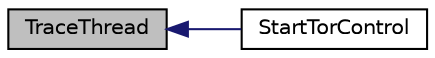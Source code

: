 digraph "TraceThread"
{
  edge [fontname="Helvetica",fontsize="10",labelfontname="Helvetica",labelfontsize="10"];
  node [fontname="Helvetica",fontsize="10",shape=record];
  rankdir="LR";
  Node1306 [label="TraceThread",height=0.2,width=0.4,color="black", fillcolor="grey75", style="filled", fontcolor="black"];
  Node1306 -> Node1307 [dir="back",color="midnightblue",fontsize="10",style="solid",fontname="Helvetica"];
  Node1307 [label="StartTorControl",height=0.2,width=0.4,color="black", fillcolor="white", style="filled",URL="$torcontrol_8h.html#ab0575786f1b850ed6c55e2c781813055"];
}
